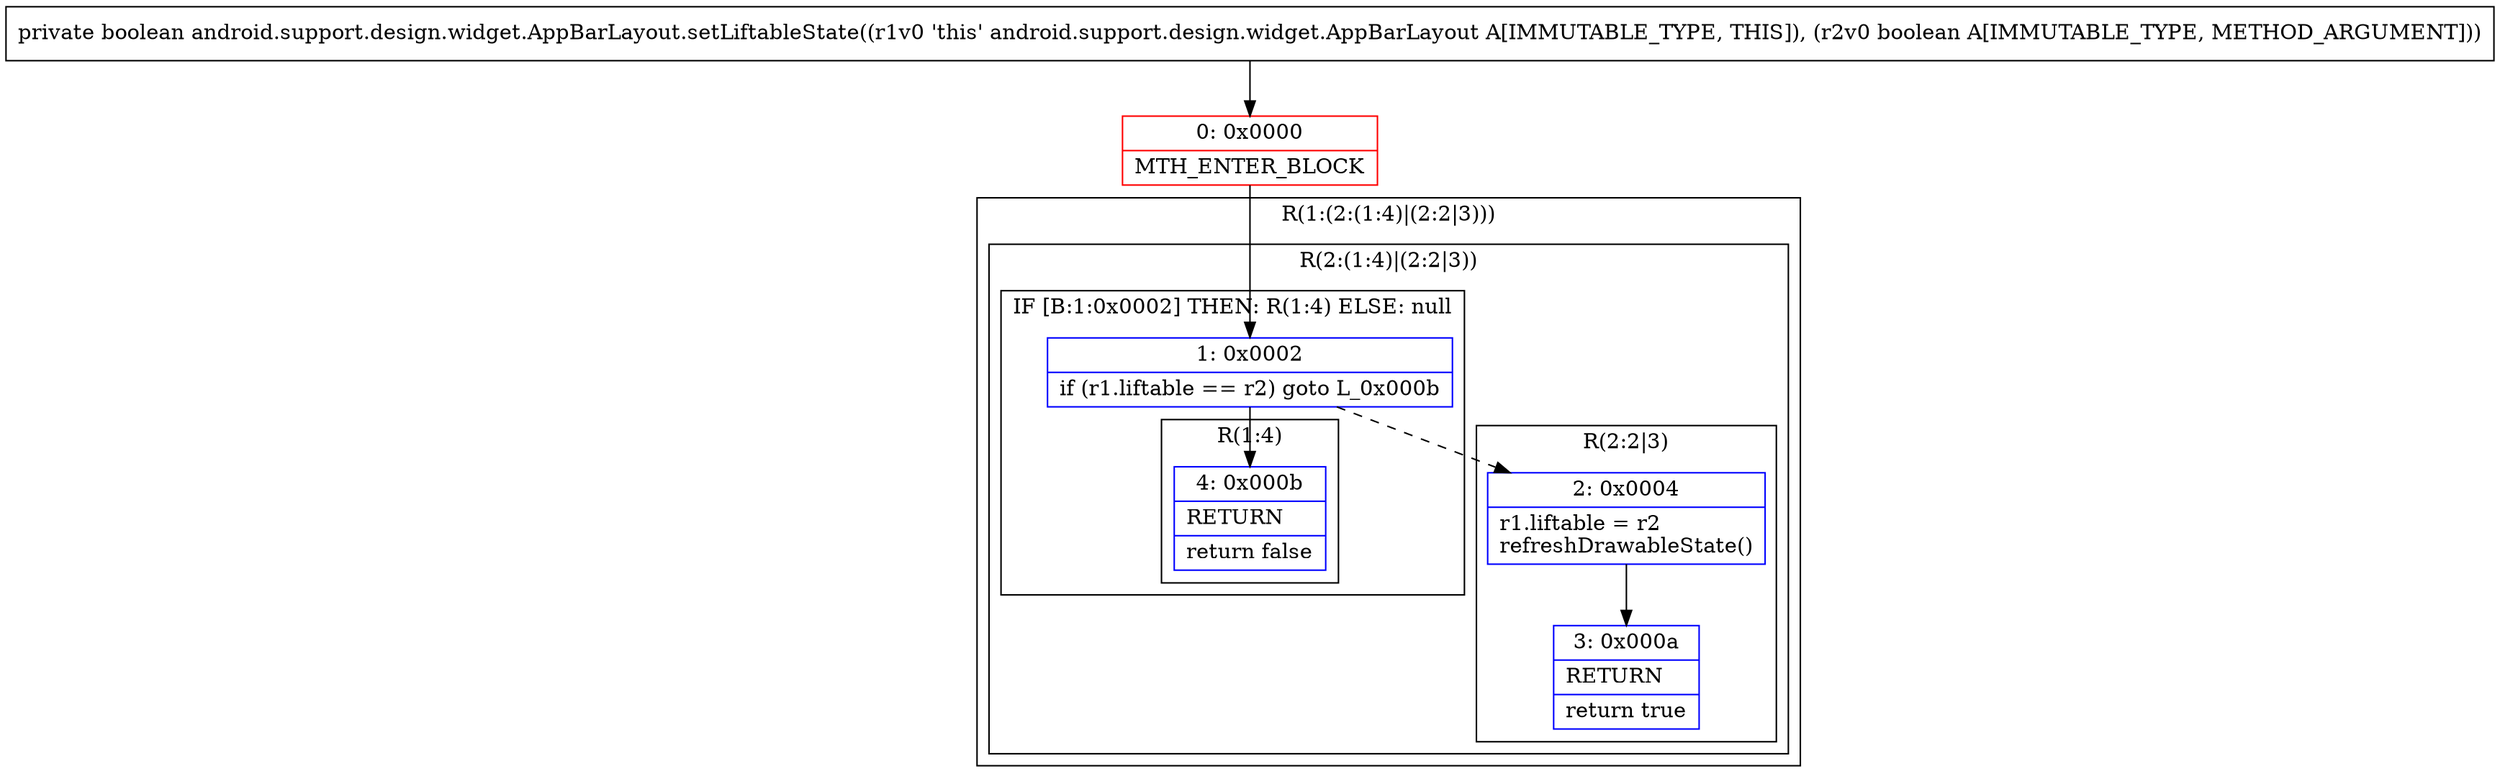 digraph "CFG forandroid.support.design.widget.AppBarLayout.setLiftableState(Z)Z" {
subgraph cluster_Region_527089694 {
label = "R(1:(2:(1:4)|(2:2|3)))";
node [shape=record,color=blue];
subgraph cluster_Region_219079573 {
label = "R(2:(1:4)|(2:2|3))";
node [shape=record,color=blue];
subgraph cluster_IfRegion_923387186 {
label = "IF [B:1:0x0002] THEN: R(1:4) ELSE: null";
node [shape=record,color=blue];
Node_1 [shape=record,label="{1\:\ 0x0002|if (r1.liftable == r2) goto L_0x000b\l}"];
subgraph cluster_Region_1622069419 {
label = "R(1:4)";
node [shape=record,color=blue];
Node_4 [shape=record,label="{4\:\ 0x000b|RETURN\l|return false\l}"];
}
}
subgraph cluster_Region_697144976 {
label = "R(2:2|3)";
node [shape=record,color=blue];
Node_2 [shape=record,label="{2\:\ 0x0004|r1.liftable = r2\lrefreshDrawableState()\l}"];
Node_3 [shape=record,label="{3\:\ 0x000a|RETURN\l|return true\l}"];
}
}
}
Node_0 [shape=record,color=red,label="{0\:\ 0x0000|MTH_ENTER_BLOCK\l}"];
MethodNode[shape=record,label="{private boolean android.support.design.widget.AppBarLayout.setLiftableState((r1v0 'this' android.support.design.widget.AppBarLayout A[IMMUTABLE_TYPE, THIS]), (r2v0 boolean A[IMMUTABLE_TYPE, METHOD_ARGUMENT])) }"];
MethodNode -> Node_0;
Node_1 -> Node_2[style=dashed];
Node_1 -> Node_4;
Node_2 -> Node_3;
Node_0 -> Node_1;
}

